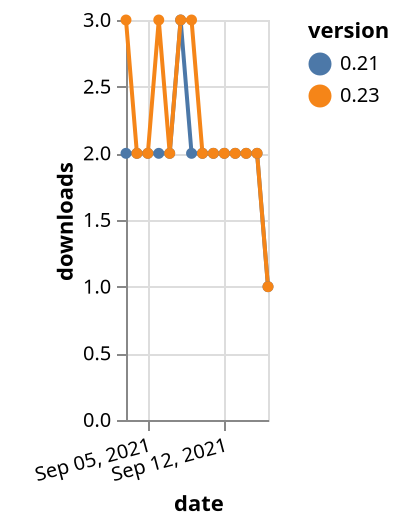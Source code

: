 {"$schema": "https://vega.github.io/schema/vega-lite/v5.json", "description": "A simple bar chart with embedded data.", "data": {"values": [{"date": "2021-09-03", "total": 2255, "delta": 2, "version": "0.21"}, {"date": "2021-09-04", "total": 2257, "delta": 2, "version": "0.21"}, {"date": "2021-09-05", "total": 2259, "delta": 2, "version": "0.21"}, {"date": "2021-09-06", "total": 2261, "delta": 2, "version": "0.21"}, {"date": "2021-09-07", "total": 2263, "delta": 2, "version": "0.21"}, {"date": "2021-09-08", "total": 2266, "delta": 3, "version": "0.21"}, {"date": "2021-09-09", "total": 2268, "delta": 2, "version": "0.21"}, {"date": "2021-09-10", "total": 2270, "delta": 2, "version": "0.21"}, {"date": "2021-09-11", "total": 2272, "delta": 2, "version": "0.21"}, {"date": "2021-09-12", "total": 2274, "delta": 2, "version": "0.21"}, {"date": "2021-09-13", "total": 2276, "delta": 2, "version": "0.21"}, {"date": "2021-09-14", "total": 2278, "delta": 2, "version": "0.21"}, {"date": "2021-09-15", "total": 2280, "delta": 2, "version": "0.21"}, {"date": "2021-09-16", "total": 2281, "delta": 1, "version": "0.21"}, {"date": "2021-09-03", "total": 2119, "delta": 3, "version": "0.23"}, {"date": "2021-09-04", "total": 2121, "delta": 2, "version": "0.23"}, {"date": "2021-09-05", "total": 2123, "delta": 2, "version": "0.23"}, {"date": "2021-09-06", "total": 2126, "delta": 3, "version": "0.23"}, {"date": "2021-09-07", "total": 2128, "delta": 2, "version": "0.23"}, {"date": "2021-09-08", "total": 2131, "delta": 3, "version": "0.23"}, {"date": "2021-09-09", "total": 2134, "delta": 3, "version": "0.23"}, {"date": "2021-09-10", "total": 2136, "delta": 2, "version": "0.23"}, {"date": "2021-09-11", "total": 2138, "delta": 2, "version": "0.23"}, {"date": "2021-09-12", "total": 2140, "delta": 2, "version": "0.23"}, {"date": "2021-09-13", "total": 2142, "delta": 2, "version": "0.23"}, {"date": "2021-09-14", "total": 2144, "delta": 2, "version": "0.23"}, {"date": "2021-09-15", "total": 2146, "delta": 2, "version": "0.23"}, {"date": "2021-09-16", "total": 2147, "delta": 1, "version": "0.23"}]}, "width": "container", "mark": {"type": "line", "point": {"filled": true}}, "encoding": {"x": {"field": "date", "type": "temporal", "timeUnit": "yearmonthdate", "title": "date", "axis": {"labelAngle": -15}}, "y": {"field": "delta", "type": "quantitative", "title": "downloads"}, "color": {"field": "version", "type": "nominal"}, "tooltip": {"field": "delta"}}}